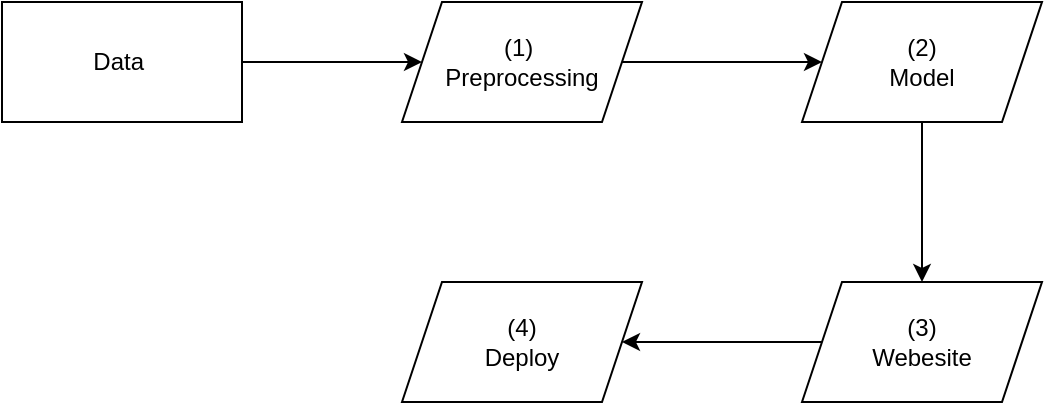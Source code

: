 <mxfile version="26.0.5">
  <diagram name="Page-1" id="2ODvLv07vlqCRfQNGZf7">
    <mxGraphModel dx="1434" dy="792" grid="1" gridSize="10" guides="1" tooltips="1" connect="1" arrows="1" fold="1" page="1" pageScale="1" pageWidth="850" pageHeight="1100" math="0" shadow="0">
      <root>
        <mxCell id="0" />
        <mxCell id="1" parent="0" />
        <mxCell id="FuamCne6GnRuwzx6JCPL-11" value="" style="edgeStyle=orthogonalEdgeStyle;rounded=0;orthogonalLoop=1;jettySize=auto;html=1;" edge="1" parent="1" source="FuamCne6GnRuwzx6JCPL-6" target="FuamCne6GnRuwzx6JCPL-10">
          <mxGeometry relative="1" as="geometry" />
        </mxCell>
        <mxCell id="FuamCne6GnRuwzx6JCPL-6" value="Data&amp;nbsp;" style="rounded=0;whiteSpace=wrap;html=1;" vertex="1" parent="1">
          <mxGeometry x="140" y="90" width="120" height="60" as="geometry" />
        </mxCell>
        <mxCell id="FuamCne6GnRuwzx6JCPL-13" value="" style="edgeStyle=orthogonalEdgeStyle;rounded=0;orthogonalLoop=1;jettySize=auto;html=1;" edge="1" parent="1" source="FuamCne6GnRuwzx6JCPL-10" target="FuamCne6GnRuwzx6JCPL-12">
          <mxGeometry relative="1" as="geometry" />
        </mxCell>
        <mxCell id="FuamCne6GnRuwzx6JCPL-10" value="(1)&amp;nbsp;&lt;div&gt;Preprocessing&lt;/div&gt;" style="shape=parallelogram;perimeter=parallelogramPerimeter;whiteSpace=wrap;html=1;fixedSize=1;rounded=0;" vertex="1" parent="1">
          <mxGeometry x="340" y="90" width="120" height="60" as="geometry" />
        </mxCell>
        <mxCell id="FuamCne6GnRuwzx6JCPL-15" value="" style="edgeStyle=orthogonalEdgeStyle;rounded=0;orthogonalLoop=1;jettySize=auto;html=1;" edge="1" parent="1" source="FuamCne6GnRuwzx6JCPL-12" target="FuamCne6GnRuwzx6JCPL-14">
          <mxGeometry relative="1" as="geometry" />
        </mxCell>
        <mxCell id="FuamCne6GnRuwzx6JCPL-12" value="(2)&lt;div&gt;Model&lt;/div&gt;" style="shape=parallelogram;perimeter=parallelogramPerimeter;whiteSpace=wrap;html=1;fixedSize=1;rounded=0;" vertex="1" parent="1">
          <mxGeometry x="540" y="90" width="120" height="60" as="geometry" />
        </mxCell>
        <mxCell id="FuamCne6GnRuwzx6JCPL-17" value="" style="edgeStyle=orthogonalEdgeStyle;rounded=0;orthogonalLoop=1;jettySize=auto;html=1;" edge="1" parent="1" source="FuamCne6GnRuwzx6JCPL-14" target="FuamCne6GnRuwzx6JCPL-16">
          <mxGeometry relative="1" as="geometry" />
        </mxCell>
        <mxCell id="FuamCne6GnRuwzx6JCPL-14" value="(3)&lt;div&gt;Webesite&lt;/div&gt;" style="shape=parallelogram;perimeter=parallelogramPerimeter;whiteSpace=wrap;html=1;fixedSize=1;rounded=0;" vertex="1" parent="1">
          <mxGeometry x="540" y="230" width="120" height="60" as="geometry" />
        </mxCell>
        <mxCell id="FuamCne6GnRuwzx6JCPL-16" value="(4)&lt;div&gt;Deploy&lt;/div&gt;" style="shape=parallelogram;perimeter=parallelogramPerimeter;whiteSpace=wrap;html=1;fixedSize=1;rounded=0;" vertex="1" parent="1">
          <mxGeometry x="340" y="230" width="120" height="60" as="geometry" />
        </mxCell>
      </root>
    </mxGraphModel>
  </diagram>
</mxfile>
